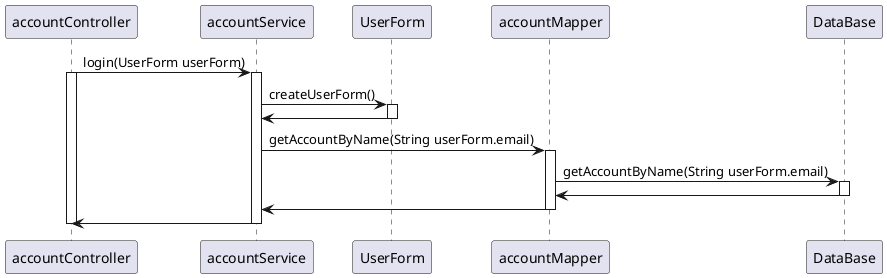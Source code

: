 @startuml
accountController -> accountService : login(UserForm userForm)
activate accountController
activate accountService
accountService -> UserForm : createUserForm()
activate UserForm
UserForm -> accountService
deactivate UserForm
accountService -> accountMapper :  getAccountByName(String userForm.email)
activate accountMapper
accountMapper -> DataBase : getAccountByName(String userForm.email)
activate DataBase
DataBase -> accountMapper
deactivate DataBase
accountMapper -> accountService
deactivate accountMapper
accountService -> accountController:
deactivate accountService
deactivate accountController
@enduml